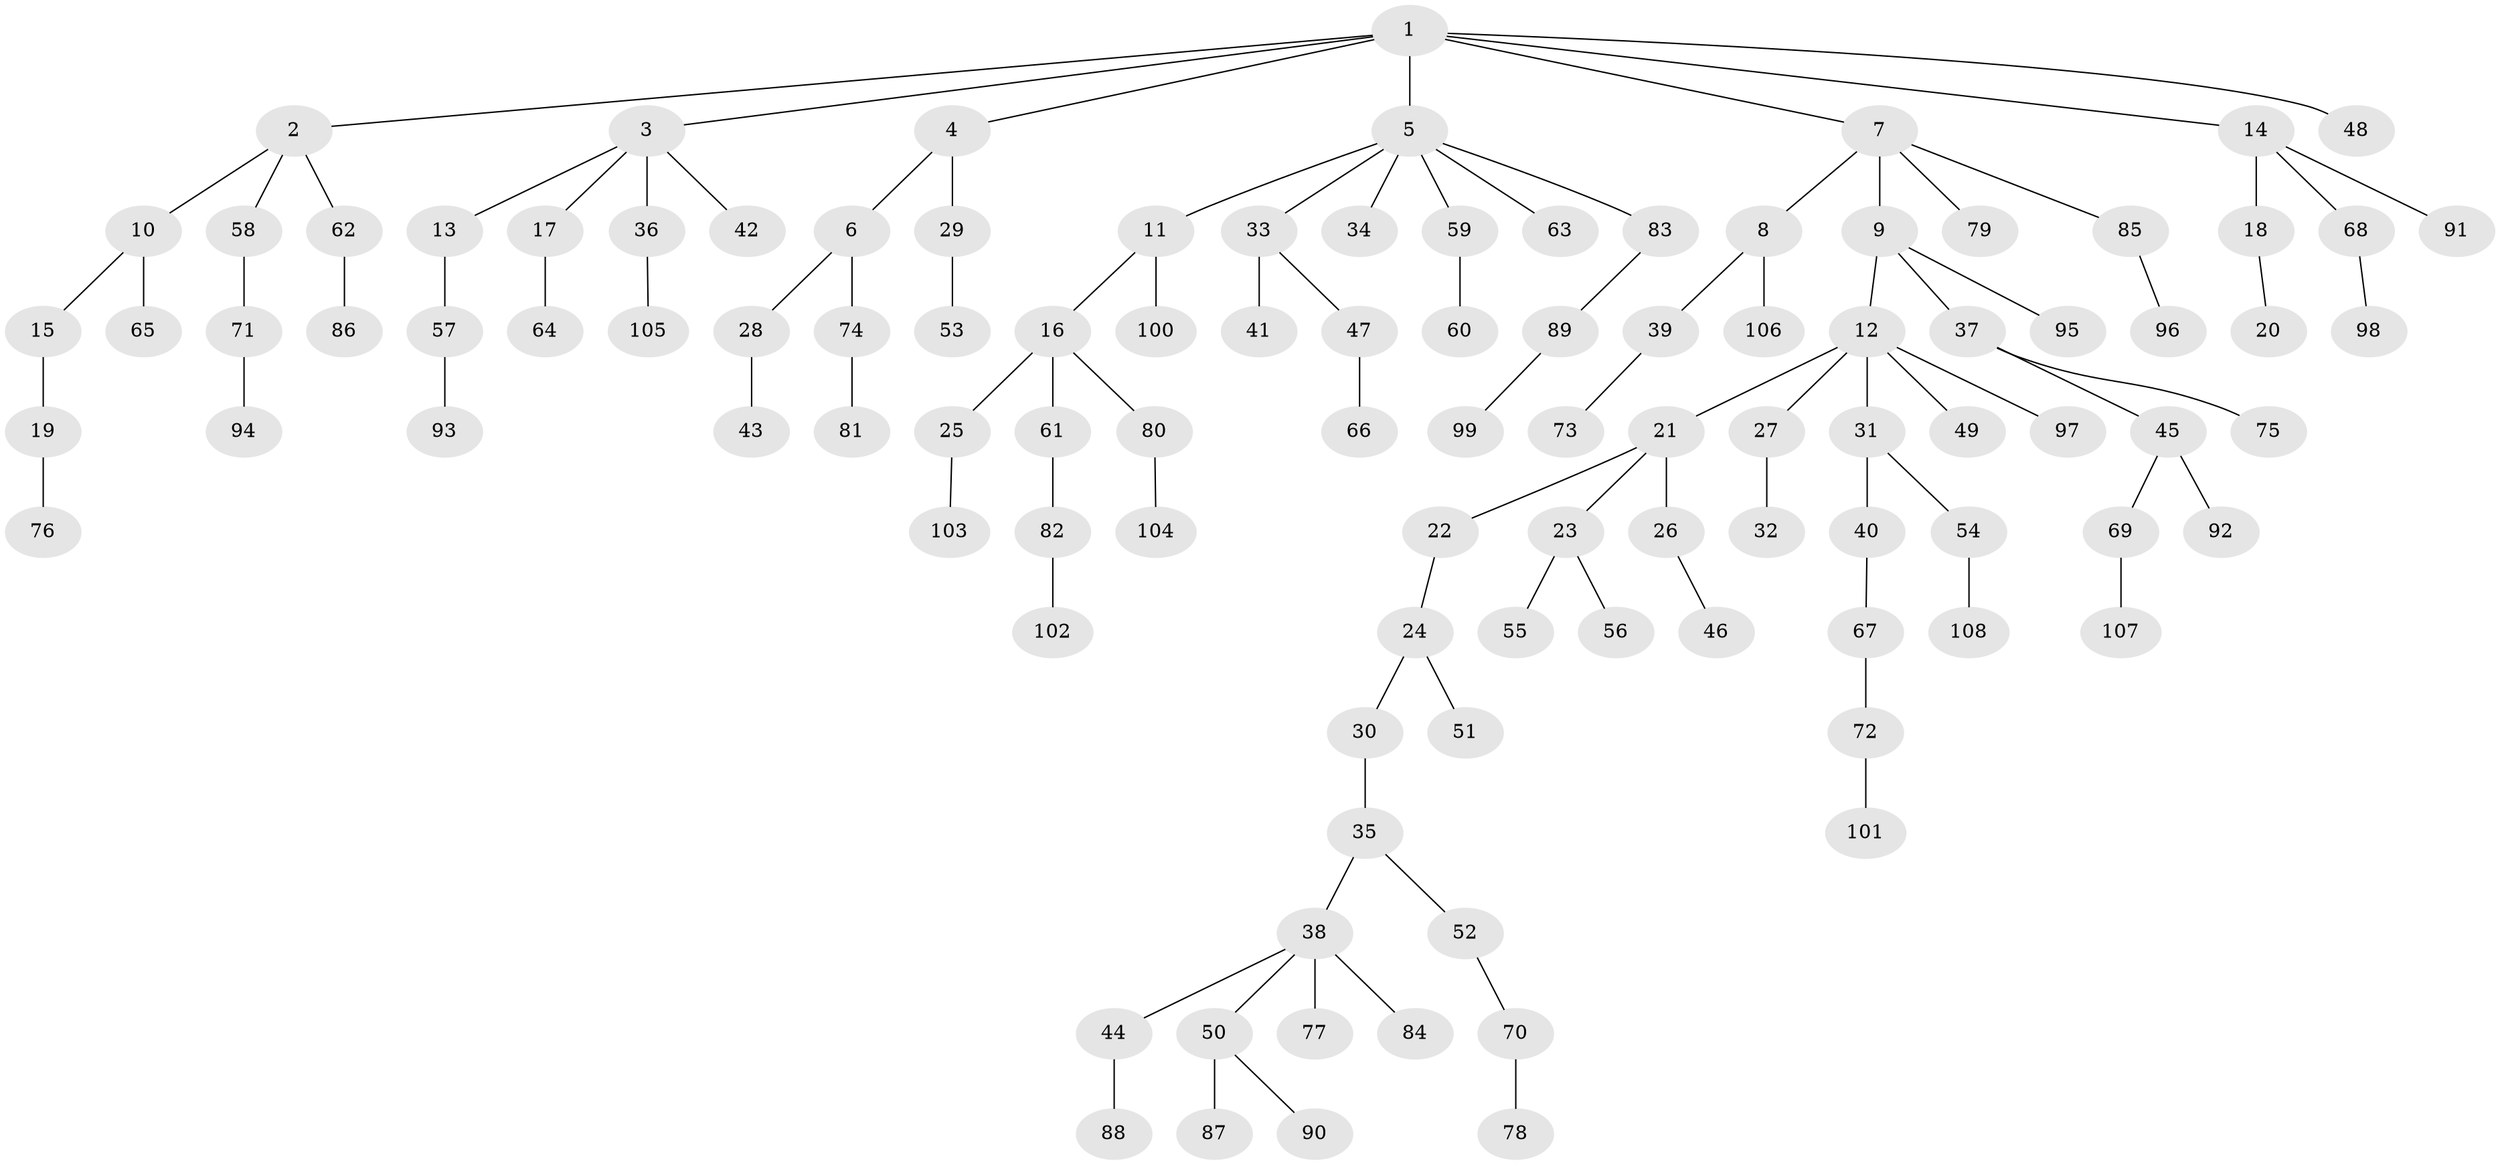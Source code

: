 // Generated by graph-tools (version 1.1) at 2025/11/02/27/25 16:11:27]
// undirected, 108 vertices, 107 edges
graph export_dot {
graph [start="1"]
  node [color=gray90,style=filled];
  1;
  2;
  3;
  4;
  5;
  6;
  7;
  8;
  9;
  10;
  11;
  12;
  13;
  14;
  15;
  16;
  17;
  18;
  19;
  20;
  21;
  22;
  23;
  24;
  25;
  26;
  27;
  28;
  29;
  30;
  31;
  32;
  33;
  34;
  35;
  36;
  37;
  38;
  39;
  40;
  41;
  42;
  43;
  44;
  45;
  46;
  47;
  48;
  49;
  50;
  51;
  52;
  53;
  54;
  55;
  56;
  57;
  58;
  59;
  60;
  61;
  62;
  63;
  64;
  65;
  66;
  67;
  68;
  69;
  70;
  71;
  72;
  73;
  74;
  75;
  76;
  77;
  78;
  79;
  80;
  81;
  82;
  83;
  84;
  85;
  86;
  87;
  88;
  89;
  90;
  91;
  92;
  93;
  94;
  95;
  96;
  97;
  98;
  99;
  100;
  101;
  102;
  103;
  104;
  105;
  106;
  107;
  108;
  1 -- 2;
  1 -- 3;
  1 -- 4;
  1 -- 5;
  1 -- 7;
  1 -- 14;
  1 -- 48;
  2 -- 10;
  2 -- 58;
  2 -- 62;
  3 -- 13;
  3 -- 17;
  3 -- 36;
  3 -- 42;
  4 -- 6;
  4 -- 29;
  5 -- 11;
  5 -- 33;
  5 -- 34;
  5 -- 59;
  5 -- 63;
  5 -- 83;
  6 -- 28;
  6 -- 74;
  7 -- 8;
  7 -- 9;
  7 -- 79;
  7 -- 85;
  8 -- 39;
  8 -- 106;
  9 -- 12;
  9 -- 37;
  9 -- 95;
  10 -- 15;
  10 -- 65;
  11 -- 16;
  11 -- 100;
  12 -- 21;
  12 -- 27;
  12 -- 31;
  12 -- 49;
  12 -- 97;
  13 -- 57;
  14 -- 18;
  14 -- 68;
  14 -- 91;
  15 -- 19;
  16 -- 25;
  16 -- 61;
  16 -- 80;
  17 -- 64;
  18 -- 20;
  19 -- 76;
  21 -- 22;
  21 -- 23;
  21 -- 26;
  22 -- 24;
  23 -- 55;
  23 -- 56;
  24 -- 30;
  24 -- 51;
  25 -- 103;
  26 -- 46;
  27 -- 32;
  28 -- 43;
  29 -- 53;
  30 -- 35;
  31 -- 40;
  31 -- 54;
  33 -- 41;
  33 -- 47;
  35 -- 38;
  35 -- 52;
  36 -- 105;
  37 -- 45;
  37 -- 75;
  38 -- 44;
  38 -- 50;
  38 -- 77;
  38 -- 84;
  39 -- 73;
  40 -- 67;
  44 -- 88;
  45 -- 69;
  45 -- 92;
  47 -- 66;
  50 -- 87;
  50 -- 90;
  52 -- 70;
  54 -- 108;
  57 -- 93;
  58 -- 71;
  59 -- 60;
  61 -- 82;
  62 -- 86;
  67 -- 72;
  68 -- 98;
  69 -- 107;
  70 -- 78;
  71 -- 94;
  72 -- 101;
  74 -- 81;
  80 -- 104;
  82 -- 102;
  83 -- 89;
  85 -- 96;
  89 -- 99;
}
